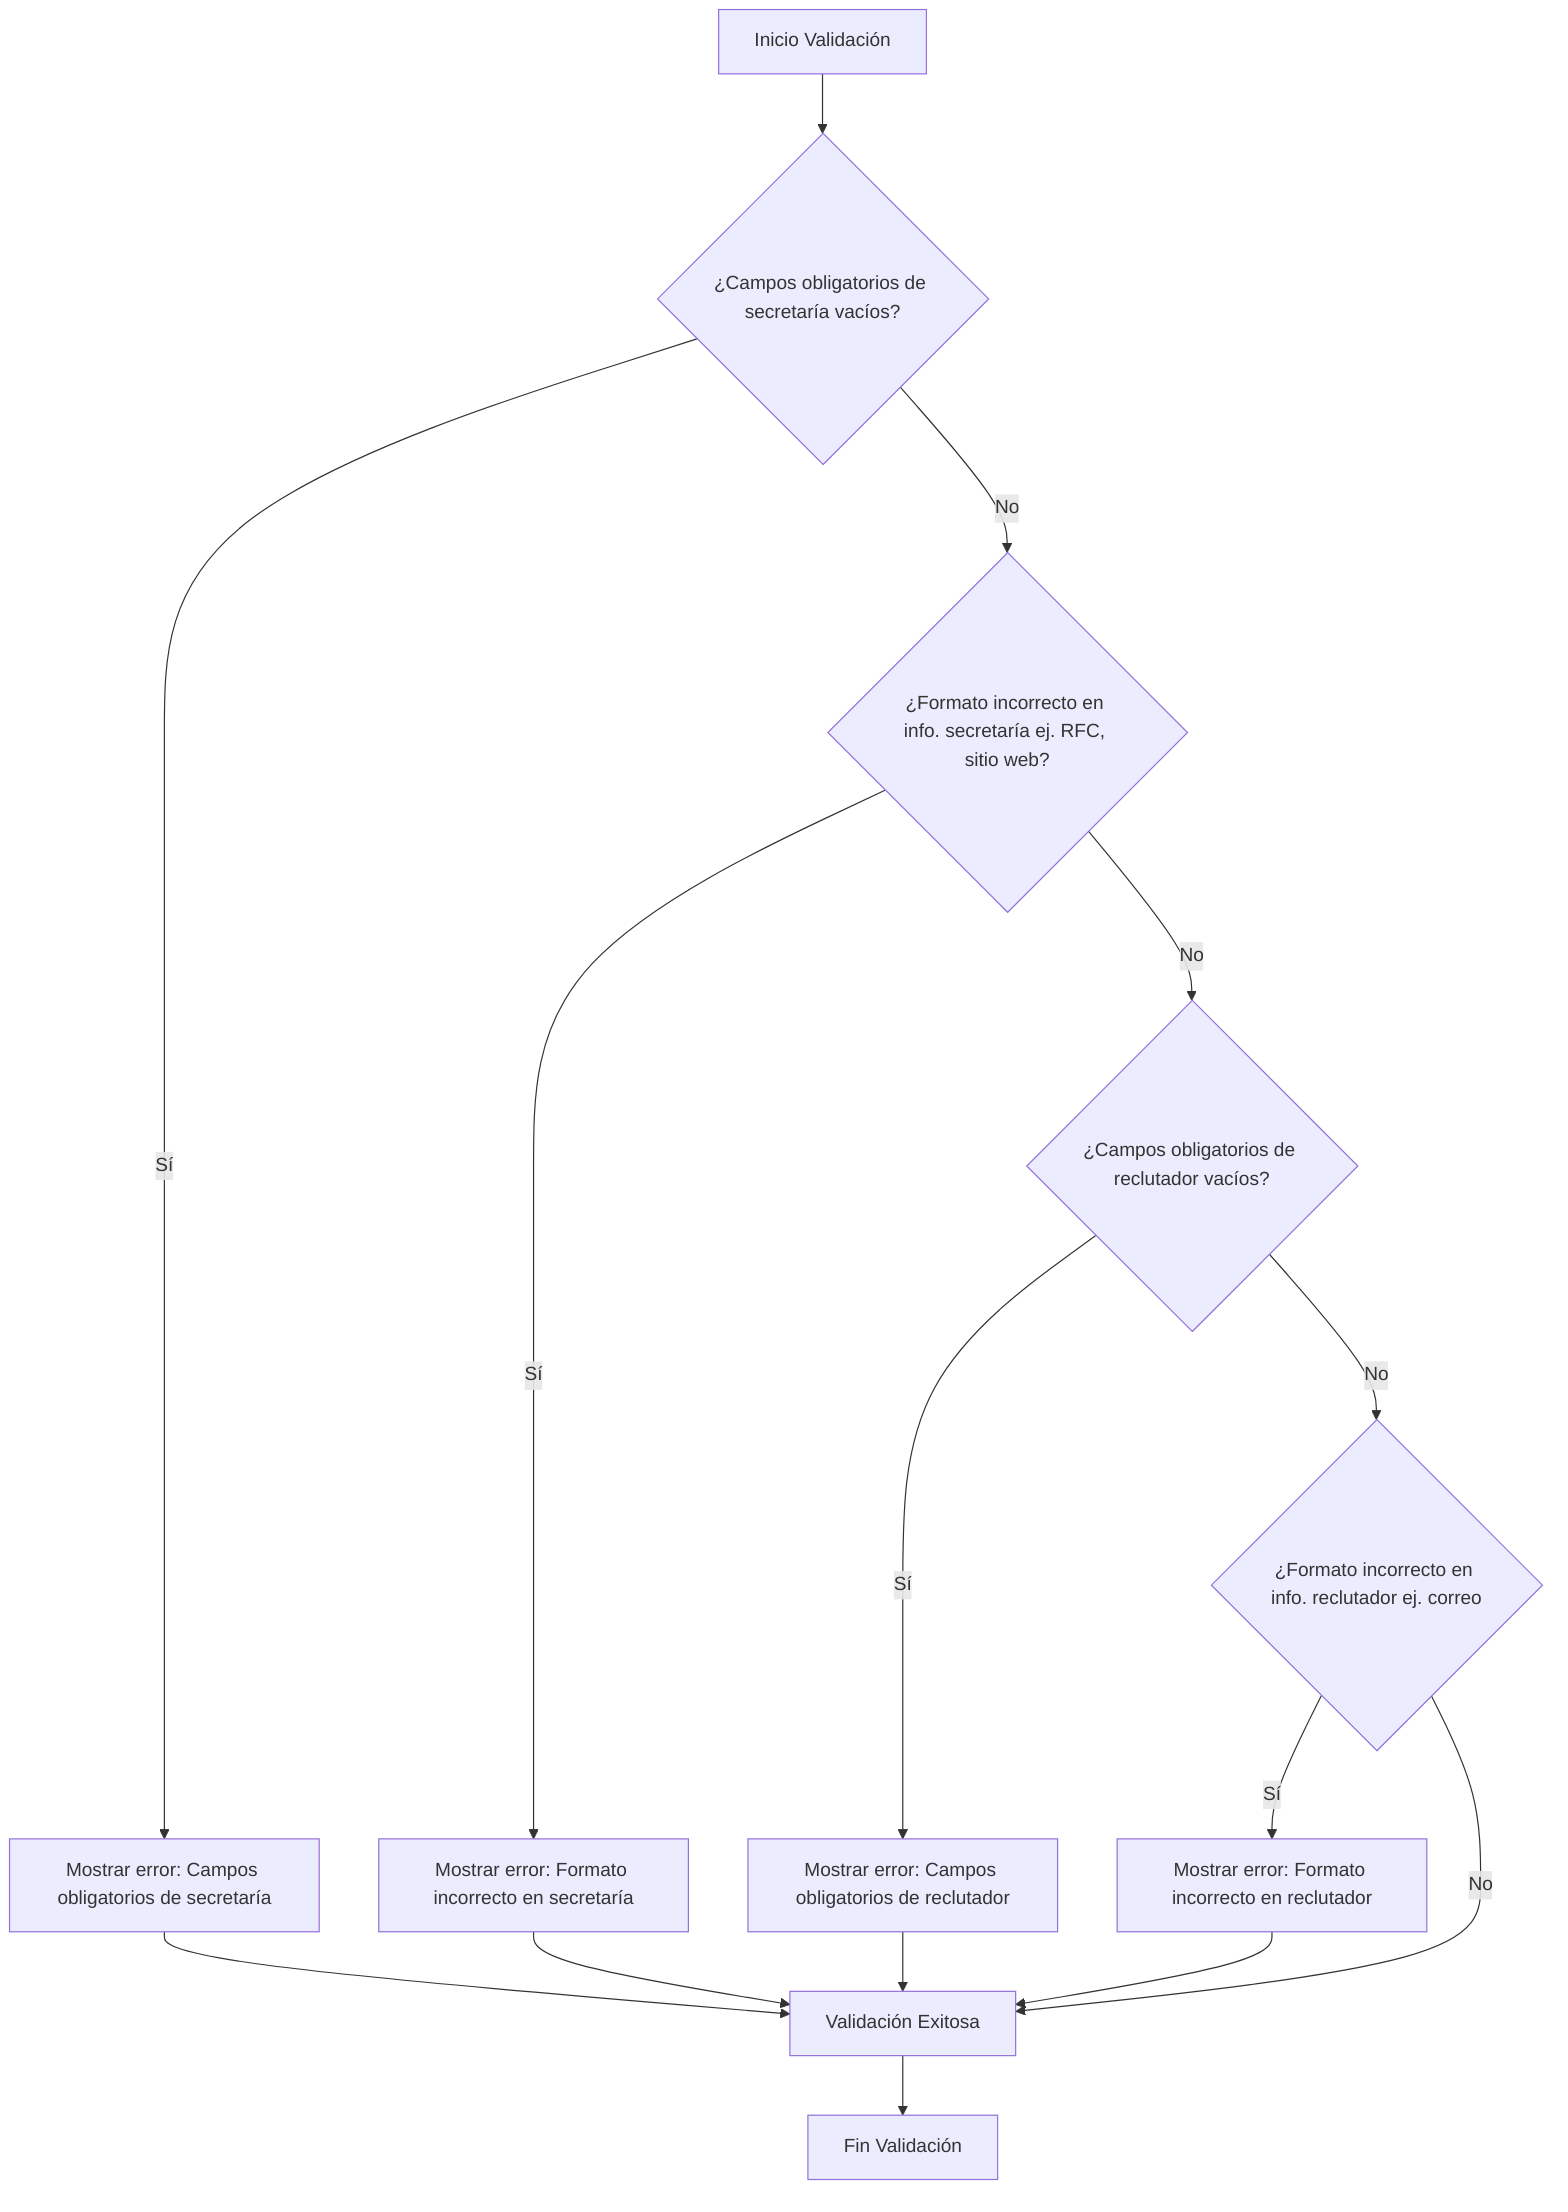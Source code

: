 graph TD
    A[Inicio Validación] --> B{¿Campos obligatorios de secretaría vacíos?};
    B -- Sí --> C[Mostrar error: Campos obligatorios de secretaría];
    B -- No --> D{¿Formato incorrecto en info. secretaría ej. RFC, sitio web?};
    D -- Sí --> E[Mostrar error: Formato incorrecto en secretaría];
    D -- No --> F{¿Campos obligatorios de reclutador vacíos?};
    F -- Sí --> G[Mostrar error: Campos obligatorios de reclutador];
    F -- No --> H{¿Formato incorrecto en info. reclutador ej. correo};
    H -- Sí --> I[Mostrar error: Formato incorrecto en reclutador];
    H -- No --> J[Validación Exitosa];
    C --> J;
    E --> J;
    G --> J;
    I --> J;
    J --> K[Fin Validación];
    
    
    %% comentarios

    %% II.1.5 Aprobación de Cuenta por Administrador: Este proceso se realiza en la interfaz del administrador y no tiene un flujo directo desde la perspectiva del reclutador en este momento. Se mencionó en el flujo de registro (II.1.1).
